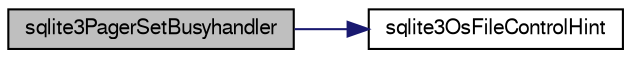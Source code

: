 digraph "sqlite3PagerSetBusyhandler"
{
  edge [fontname="FreeSans",fontsize="10",labelfontname="FreeSans",labelfontsize="10"];
  node [fontname="FreeSans",fontsize="10",shape=record];
  rankdir="LR";
  Node637704 [label="sqlite3PagerSetBusyhandler",height=0.2,width=0.4,color="black", fillcolor="grey75", style="filled", fontcolor="black"];
  Node637704 -> Node637705 [color="midnightblue",fontsize="10",style="solid",fontname="FreeSans"];
  Node637705 [label="sqlite3OsFileControlHint",height=0.2,width=0.4,color="black", fillcolor="white", style="filled",URL="$sqlite3_8c.html#a63d0693fc056b088572daedace58e82f"];
}
